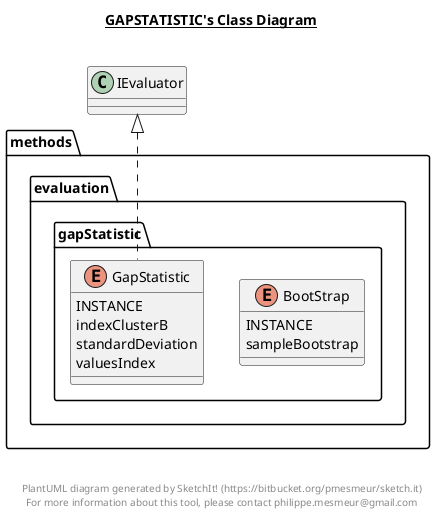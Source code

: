 @startuml

title __GAPSTATISTIC's Class Diagram__\n

  namespace methods.evaluation.gapStatistic {
    enum BootStrap {
      INSTANCE
      sampleBootstrap
    }
  }
  

  namespace methods.evaluation.gapStatistic {
    enum GapStatistic {
      INSTANCE
      indexClusterB
      standardDeviation
      valuesIndex
    }
  }
  

  methods.evaluation.gapStatistic.GapStatistic .up.|> IEvaluator


right footer


PlantUML diagram generated by SketchIt! (https://bitbucket.org/pmesmeur/sketch.it)
For more information about this tool, please contact philippe.mesmeur@gmail.com
endfooter

@enduml
